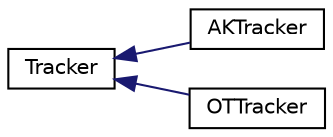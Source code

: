 digraph "Graphical Class Hierarchy"
{
 // LATEX_PDF_SIZE
  edge [fontname="Helvetica",fontsize="10",labelfontname="Helvetica",labelfontsize="10"];
  node [fontname="Helvetica",fontsize="10",shape=record];
  rankdir="LR";
  Node0 [label="Tracker",height=0.2,width=0.4,color="black", fillcolor="white", style="filled",URL="$class_tracker.html",tooltip="Prototype class for implemetation - holds virtual methods."];
  Node0 -> Node1 [dir="back",color="midnightblue",fontsize="10",style="solid",fontname="Helvetica"];
  Node1 [label="AKTracker",height=0.2,width=0.4,color="black", fillcolor="white", style="filled",URL="$class_a_k_tracker.html",tooltip="Manages Azure Kinect Body Tracking."];
  Node0 -> Node2 [dir="back",color="midnightblue",fontsize="10",style="solid",fontname="Helvetica"];
  Node2 [label="OTTracker",height=0.2,width=0.4,color="black", fillcolor="white", style="filled",URL="$class_o_t_tracker.html",tooltip="Manages OptiTrack Body Tracking via NatNet protocol."];
}
